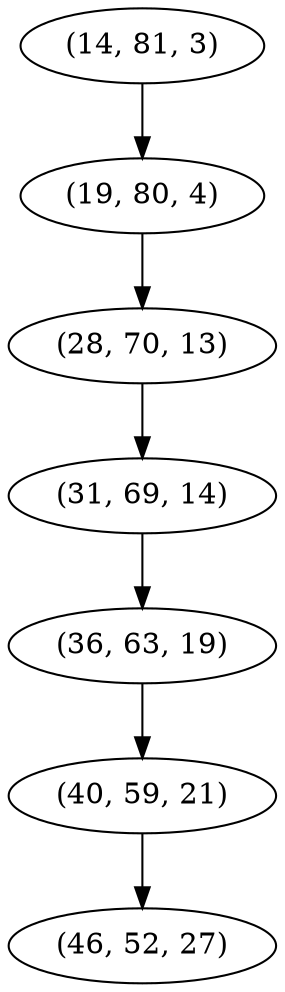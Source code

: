 digraph tree {
    "(14, 81, 3)";
    "(19, 80, 4)";
    "(28, 70, 13)";
    "(31, 69, 14)";
    "(36, 63, 19)";
    "(40, 59, 21)";
    "(46, 52, 27)";
    "(14, 81, 3)" -> "(19, 80, 4)";
    "(19, 80, 4)" -> "(28, 70, 13)";
    "(28, 70, 13)" -> "(31, 69, 14)";
    "(31, 69, 14)" -> "(36, 63, 19)";
    "(36, 63, 19)" -> "(40, 59, 21)";
    "(40, 59, 21)" -> "(46, 52, 27)";
}
